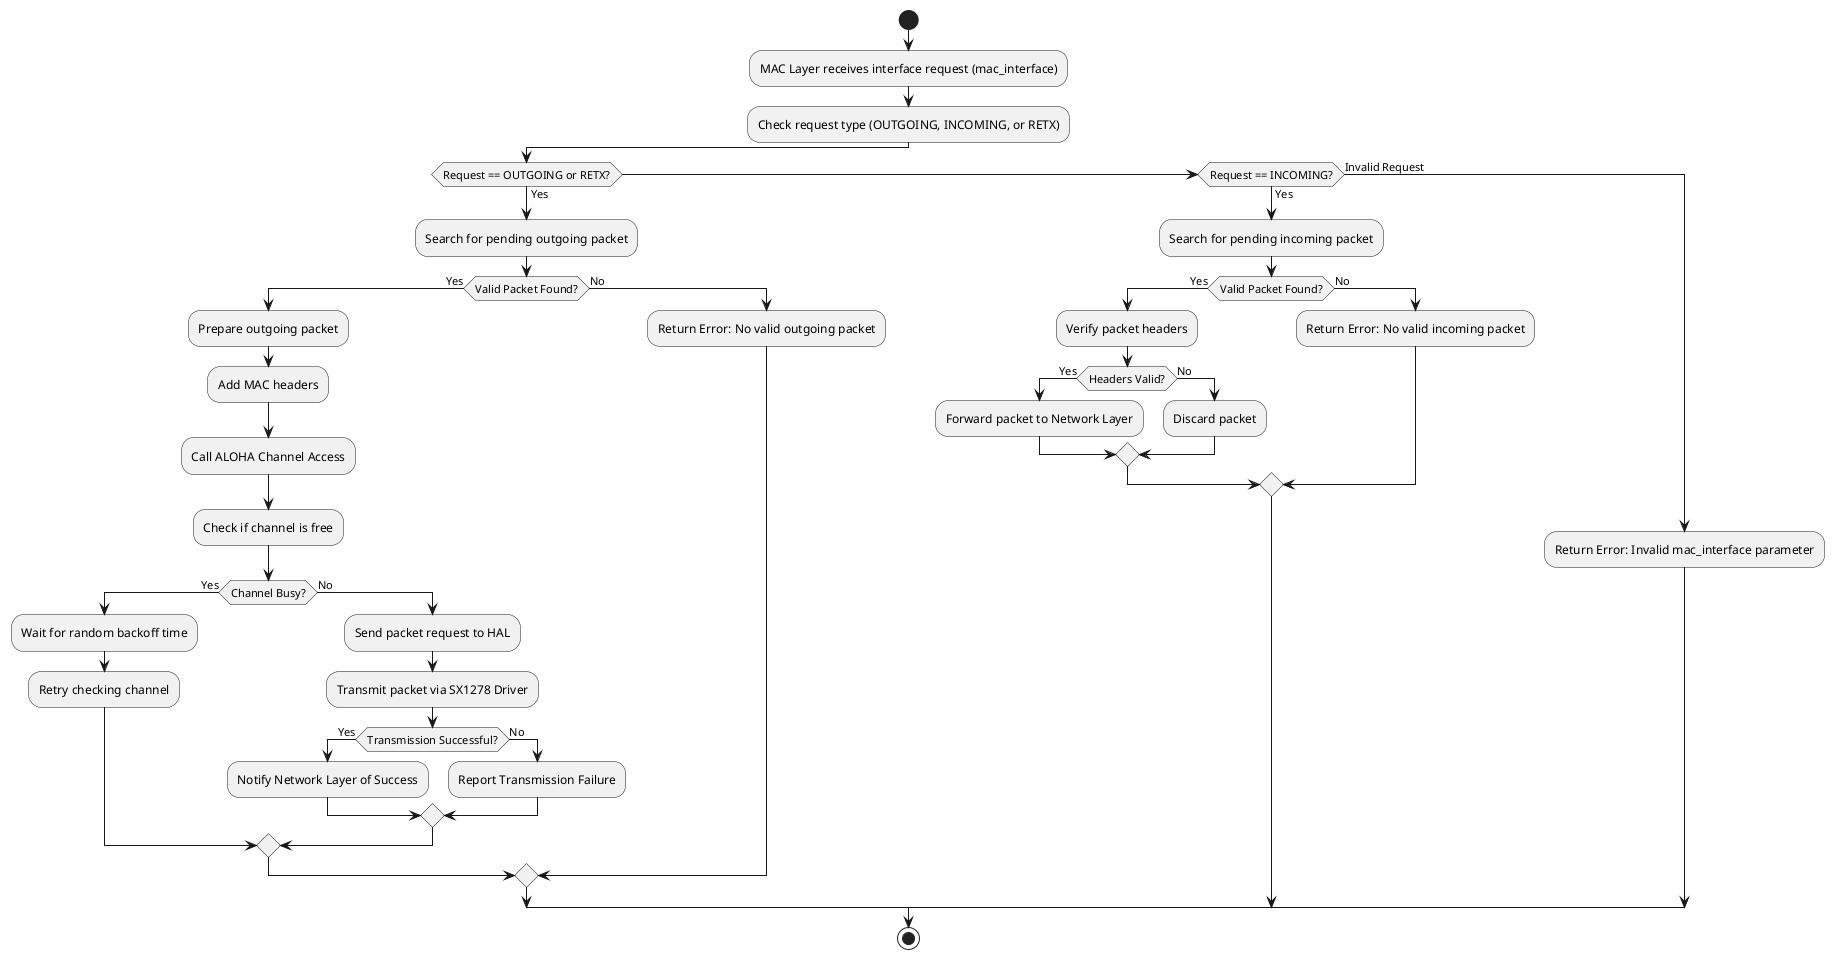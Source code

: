 @startuml

' Activity Diagram: Detailed MAC Layer with mac_interface

start
:MAC Layer receives interface request (mac_interface);
:Check request type (OUTGOING, INCOMING, or RETX);

if (Request == OUTGOING or RETX?) then (Yes)
    :Search for pending outgoing packet;
    if (Valid Packet Found?) then (Yes)
        :Prepare outgoing packet;
        :Add MAC headers;
        :Call ALOHA Channel Access;
        :Check if channel is free;
        if (Channel Busy?) then (Yes)
            :Wait for random backoff time;
            :Retry checking channel;
        else (No)
            :Send packet request to HAL;
            :Transmit packet via SX1278 Driver;
            if (Transmission Successful?) then (Yes)
                :Notify Network Layer of Success;
            else (No)
                :Report Transmission Failure;
            endif
        endif
    else (No)
        :Return Error: No valid outgoing packet;
    endif

else if (Request == INCOMING?) then (Yes)
    :Search for pending incoming packet;
    if (Valid Packet Found?) then (Yes)
        :Verify packet headers;
        if (Headers Valid?) then (Yes)
            :Forward packet to Network Layer;
        else (No)
            :Discard packet;
        endif
    else (No)
        :Return Error: No valid incoming packet;
    endif

else (Invalid Request)
    :Return Error: Invalid mac_interface parameter;
endif

stop

@enduml
